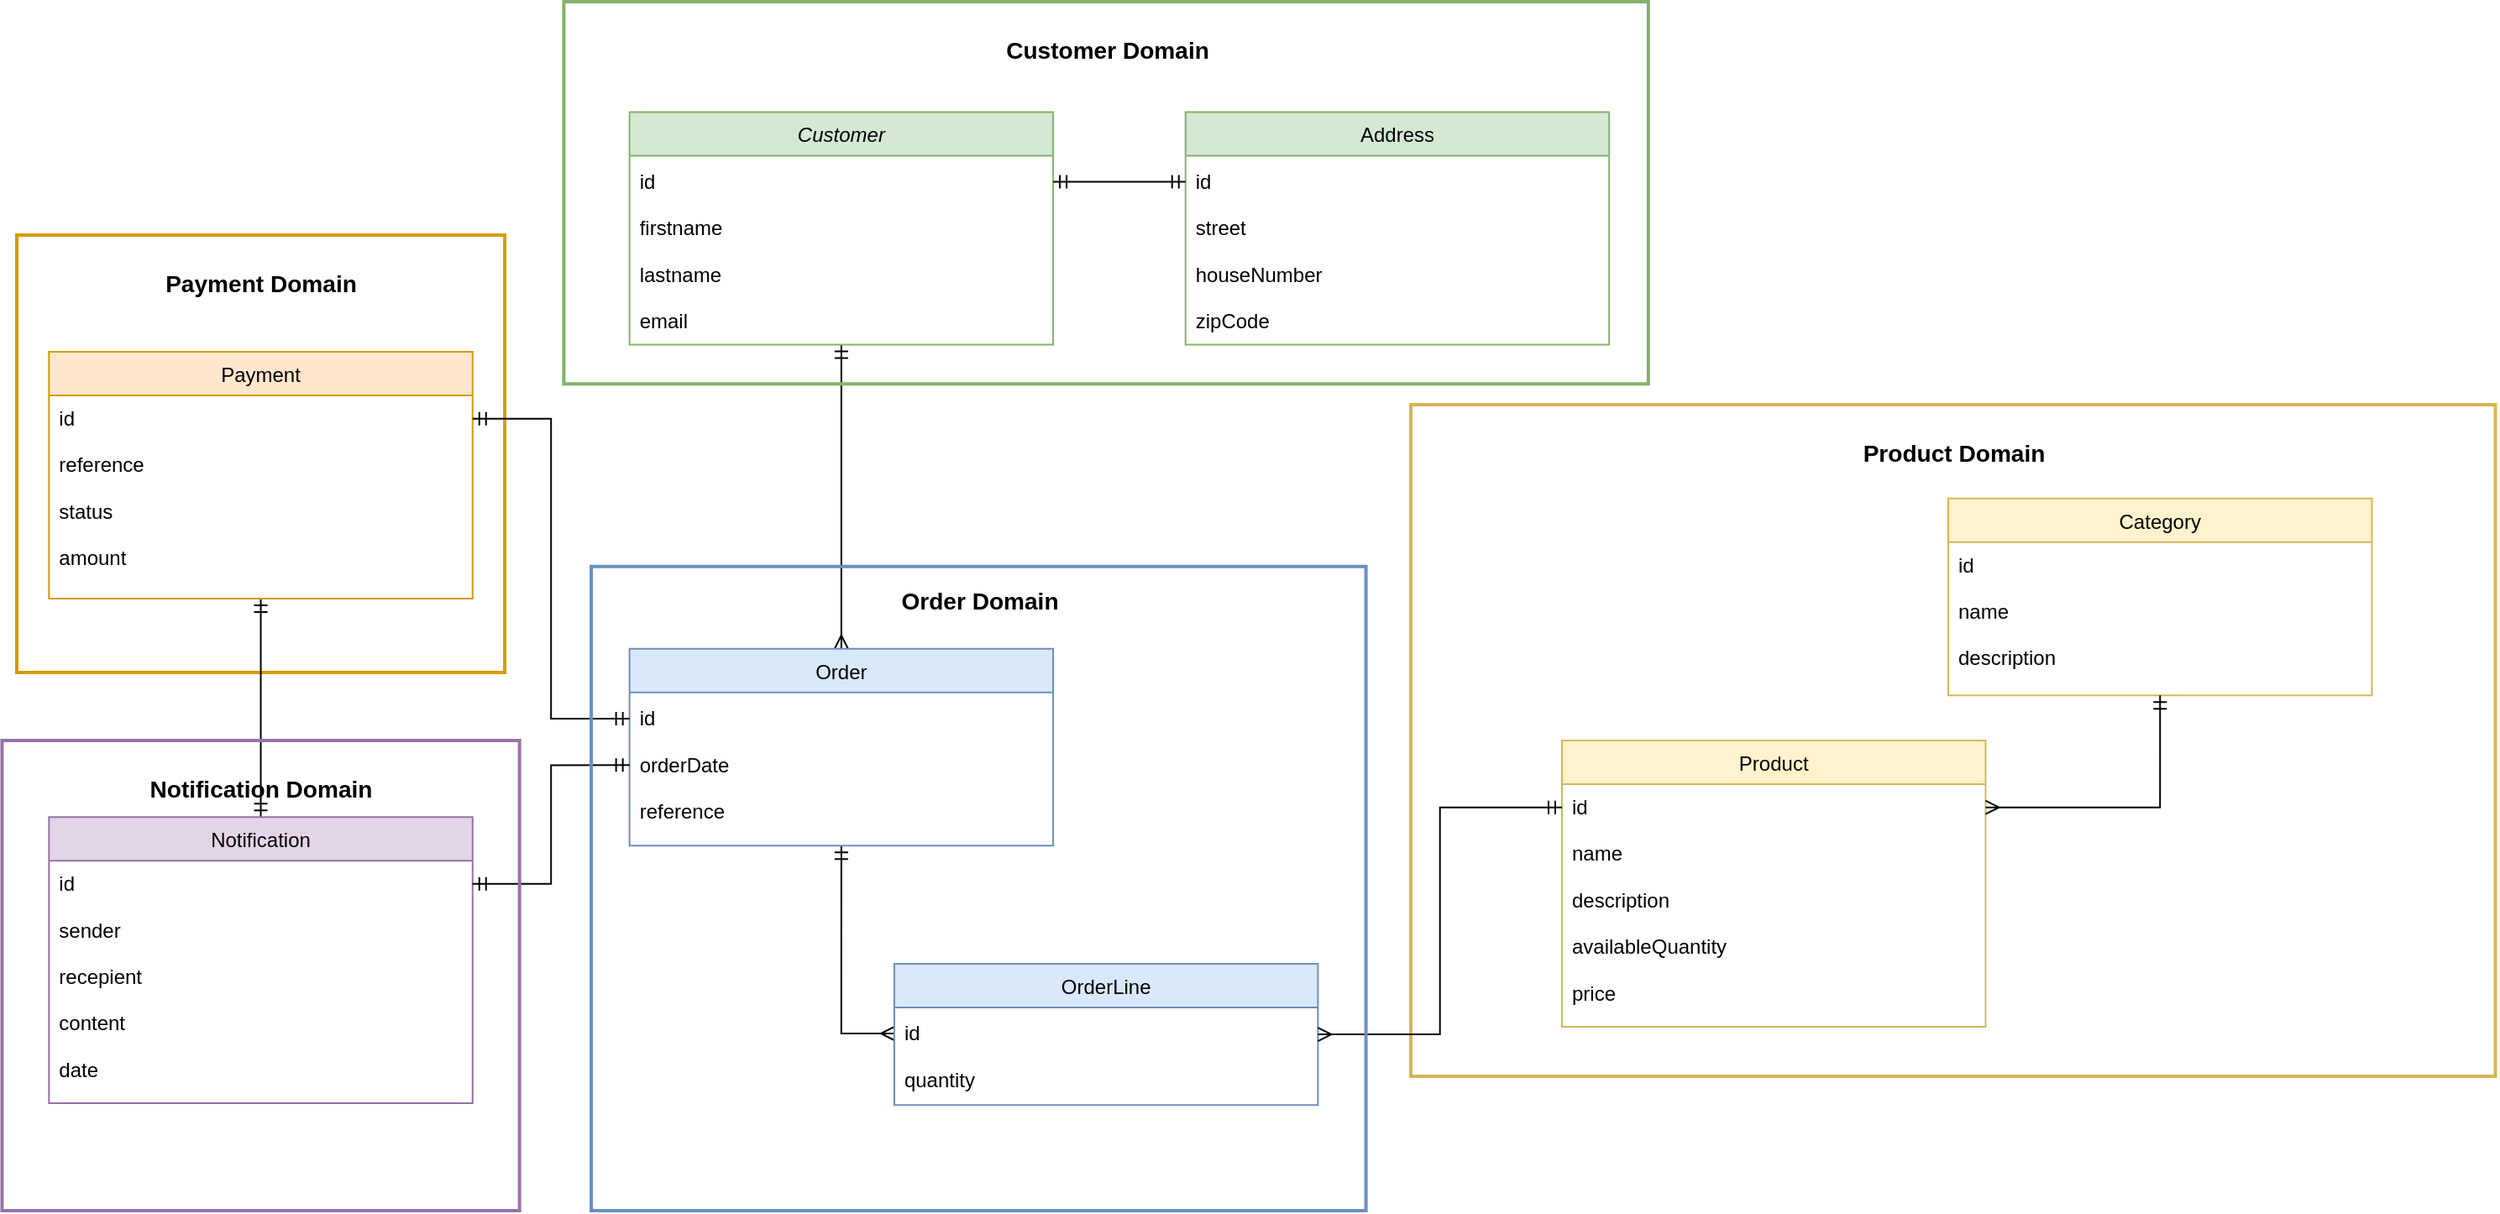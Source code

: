 <mxfile version="22.1.22" type="embed">
  <diagram id="C5RBs43oDa-KdzZeNtuy" name="Page-1">
    <mxGraphModel dx="1294" dy="727" grid="1" gridSize="10" guides="1" tooltips="1" connect="1" arrows="1" fold="1" page="1" pageScale="1" pageWidth="827" pageHeight="1169" math="0" shadow="0">
      <root>
        <mxCell id="WIyWlLk6GJQsqaUBKTNV-0" />
        <mxCell id="WIyWlLk6GJQsqaUBKTNV-1" parent="WIyWlLk6GJQsqaUBKTNV-0" />
        <mxCell id="x1fomB8havIPwNEg-U9i-56" value="&lt;h3&gt;Product Domain&lt;/h3&gt;" style="verticalLabelPosition=middle;verticalAlign=top;html=1;shape=mxgraph.basic.rect;fillColor2=none;strokeWidth=2;size=20;indent=5;fillColor=none;strokeColor=#d6b656;labelPosition=center;align=center;" parent="WIyWlLk6GJQsqaUBKTNV-1" vertex="1">
          <mxGeometry x="980" y="270" width="645.75" height="400" as="geometry" />
        </mxCell>
        <mxCell id="x1fomB8havIPwNEg-U9i-46" value="&lt;h3&gt;Payment Domain&lt;/h3&gt;" style="verticalLabelPosition=middle;verticalAlign=top;html=1;shape=mxgraph.basic.rect;fillColor2=none;strokeWidth=2;size=20;indent=5;fillColor=none;strokeColor=#d79b00;labelPosition=center;align=center;" parent="WIyWlLk6GJQsqaUBKTNV-1" vertex="1">
          <mxGeometry x="150" y="168.969" width="290.542" height="260.537" as="geometry" />
        </mxCell>
        <mxCell id="x1fomB8havIPwNEg-U9i-37" style="edgeStyle=orthogonalEdgeStyle;rounded=0;orthogonalLoop=1;jettySize=auto;html=1;entryX=0.5;entryY=0;entryDx=0;entryDy=0;startArrow=ERmandOne;startFill=0;endArrow=ERmany;endFill=0;" parent="WIyWlLk6GJQsqaUBKTNV-1" source="zkfFHV4jXpPFQw0GAbJ--0" target="zkfFHV4jXpPFQw0GAbJ--13" edge="1">
          <mxGeometry relative="1" as="geometry" />
        </mxCell>
        <mxCell id="zkfFHV4jXpPFQw0GAbJ--0" value="Customer" style="swimlane;fontStyle=2;align=center;verticalAlign=top;childLayout=stackLayout;horizontal=1;startSize=26;horizontalStack=0;resizeParent=1;resizeLast=0;collapsible=1;marginBottom=0;rounded=0;shadow=0;strokeWidth=1;fillColor=#d5e8d4;strokeColor=#82b366;container=0;" parent="WIyWlLk6GJQsqaUBKTNV-1" vertex="1">
          <mxGeometry x="514.823" y="95.713" width="252.229" height="138.529" as="geometry">
            <mxRectangle x="230" y="140" width="160" height="26" as="alternateBounds" />
          </mxGeometry>
        </mxCell>
        <mxCell id="x1fomB8havIPwNEg-U9i-34" style="rounded=0;orthogonalLoop=1;jettySize=auto;html=1;exitX=0.5;exitY=1;exitDx=0;exitDy=0;entryX=0.5;entryY=0;entryDx=0;entryDy=0;strokeColor=default;startArrow=ERmandOne;startFill=0;endArrow=ERmandOne;endFill=0;" parent="WIyWlLk6GJQsqaUBKTNV-1" source="zkfFHV4jXpPFQw0GAbJ--6" target="x1fomB8havIPwNEg-U9i-9" edge="1">
          <mxGeometry relative="1" as="geometry" />
        </mxCell>
        <mxCell id="zkfFHV4jXpPFQw0GAbJ--6" value="Payment" style="swimlane;fontStyle=0;align=center;verticalAlign=top;childLayout=stackLayout;horizontal=1;startSize=26;horizontalStack=0;resizeParent=1;resizeLast=0;collapsible=1;marginBottom=0;rounded=0;shadow=0;strokeWidth=1;fillColor=#ffe6cc;strokeColor=#d79b00;container=0;" parent="WIyWlLk6GJQsqaUBKTNV-1" vertex="1">
          <mxGeometry x="169.157" y="238.5" width="252.229" height="147.054" as="geometry">
            <mxRectangle x="130" y="380" width="160" height="26" as="alternateBounds" />
          </mxGeometry>
        </mxCell>
        <mxCell id="zkfFHV4jXpPFQw0GAbJ--7" value="id" style="text;align=left;verticalAlign=top;spacingLeft=4;spacingRight=4;overflow=hidden;rotatable=0;points=[[0,0.5],[1,0.5]];portConstraint=eastwest;container=0;" parent="zkfFHV4jXpPFQw0GAbJ--6" vertex="1">
          <mxGeometry y="26" width="252.229" height="27.706" as="geometry" />
        </mxCell>
        <mxCell id="zkfFHV4jXpPFQw0GAbJ--8" value="reference" style="text;align=left;verticalAlign=top;spacingLeft=4;spacingRight=4;overflow=hidden;rotatable=0;points=[[0,0.5],[1,0.5]];portConstraint=eastwest;rounded=0;shadow=0;html=0;container=0;" parent="zkfFHV4jXpPFQw0GAbJ--6" vertex="1">
          <mxGeometry y="53.706" width="252.229" height="27.706" as="geometry" />
        </mxCell>
        <mxCell id="zkfFHV4jXpPFQw0GAbJ--11" value="status" style="text;align=left;verticalAlign=top;spacingLeft=4;spacingRight=4;overflow=hidden;rotatable=0;points=[[0,0.5],[1,0.5]];portConstraint=eastwest;container=0;" parent="zkfFHV4jXpPFQw0GAbJ--6" vertex="1">
          <mxGeometry y="81.412" width="252.229" height="27.706" as="geometry" />
        </mxCell>
        <mxCell id="x1fomB8havIPwNEg-U9i-7" value="amount" style="text;align=left;verticalAlign=top;spacingLeft=4;spacingRight=4;overflow=hidden;rotatable=0;points=[[0,0.5],[1,0.5]];portConstraint=eastwest;container=0;" parent="zkfFHV4jXpPFQw0GAbJ--6" vertex="1">
          <mxGeometry y="109.118" width="252.229" height="27.706" as="geometry" />
        </mxCell>
        <mxCell id="x1fomB8havIPwNEg-U9i-43" style="edgeStyle=orthogonalEdgeStyle;rounded=0;orthogonalLoop=1;jettySize=auto;html=1;exitX=0.5;exitY=1;exitDx=0;exitDy=0;entryX=0;entryY=0.5;entryDx=0;entryDy=0;startArrow=ERmandOne;startFill=0;endArrow=ERmany;endFill=0;" parent="WIyWlLk6GJQsqaUBKTNV-1" source="zkfFHV4jXpPFQw0GAbJ--13" target="x1fomB8havIPwNEg-U9i-16" edge="1">
          <mxGeometry relative="1" as="geometry" />
        </mxCell>
        <mxCell id="zkfFHV4jXpPFQw0GAbJ--13" value="Order" style="swimlane;fontStyle=0;align=center;verticalAlign=top;childLayout=stackLayout;horizontal=1;startSize=26;horizontalStack=0;resizeParent=1;resizeLast=0;collapsible=1;marginBottom=0;rounded=0;shadow=0;strokeWidth=1;fillColor=#dae8fc;strokeColor=#6c8ebf;container=0;" parent="WIyWlLk6GJQsqaUBKTNV-1" vertex="1">
          <mxGeometry x="514.823" y="415.396" width="252.229" height="117.217" as="geometry">
            <mxRectangle x="340" y="380" width="170" height="26" as="alternateBounds" />
          </mxGeometry>
        </mxCell>
        <mxCell id="zkfFHV4jXpPFQw0GAbJ--17" value="Address" style="swimlane;fontStyle=0;align=center;verticalAlign=top;childLayout=stackLayout;horizontal=1;startSize=26;horizontalStack=0;resizeParent=1;resizeLast=0;collapsible=1;marginBottom=0;rounded=0;shadow=0;strokeWidth=1;fillColor=#d5e8d4;strokeColor=#82b366;container=0;" parent="WIyWlLk6GJQsqaUBKTNV-1" vertex="1">
          <mxGeometry x="845.873" y="95.713" width="252.229" height="138.529" as="geometry">
            <mxRectangle x="550" y="140" width="160" height="26" as="alternateBounds" />
          </mxGeometry>
        </mxCell>
        <mxCell id="x1fomB8havIPwNEg-U9i-2" value="" style="edgeStyle=entityRelationEdgeStyle;fontSize=12;html=1;endArrow=ERmandOne;endFill=0;startArrow=ERmandOne;rounded=0;exitX=1;exitY=0.5;exitDx=0;exitDy=0;entryX=0;entryY=0.5;entryDx=0;entryDy=0;startFill=0;" parent="WIyWlLk6GJQsqaUBKTNV-1" source="zkfFHV4jXpPFQw0GAbJ--1" target="zkfFHV4jXpPFQw0GAbJ--18" edge="1">
          <mxGeometry width="100" height="100" relative="1" as="geometry">
            <mxPoint x="779.663" y="338.672" as="sourcePoint" />
            <mxPoint x="877.402" y="244.898" as="targetPoint" />
          </mxGeometry>
        </mxCell>
        <mxCell id="x1fomB8havIPwNEg-U9i-9" value="Notification" style="swimlane;fontStyle=0;align=center;verticalAlign=top;childLayout=stackLayout;horizontal=1;startSize=26;horizontalStack=0;resizeParent=1;resizeLast=0;collapsible=1;marginBottom=0;rounded=0;shadow=0;strokeWidth=1;fillColor=#e1d5e7;strokeColor=#9673a6;container=0;" parent="WIyWlLk6GJQsqaUBKTNV-1" vertex="1">
          <mxGeometry x="169.157" y="515.564" width="252.229" height="170.498" as="geometry">
            <mxRectangle x="130" y="380" width="160" height="26" as="alternateBounds" />
          </mxGeometry>
        </mxCell>
        <mxCell id="x1fomB8havIPwNEg-U9i-10" value="id" style="text;align=left;verticalAlign=top;spacingLeft=4;spacingRight=4;overflow=hidden;rotatable=0;points=[[0,0.5],[1,0.5]];portConstraint=eastwest;container=0;" parent="x1fomB8havIPwNEg-U9i-9" vertex="1">
          <mxGeometry y="26" width="252.229" height="27.706" as="geometry" />
        </mxCell>
        <mxCell id="x1fomB8havIPwNEg-U9i-11" value="sender" style="text;align=left;verticalAlign=top;spacingLeft=4;spacingRight=4;overflow=hidden;rotatable=0;points=[[0,0.5],[1,0.5]];portConstraint=eastwest;rounded=0;shadow=0;html=0;container=0;" parent="x1fomB8havIPwNEg-U9i-9" vertex="1">
          <mxGeometry y="53.706" width="252.229" height="27.706" as="geometry" />
        </mxCell>
        <mxCell id="x1fomB8havIPwNEg-U9i-12" value="recepient" style="text;align=left;verticalAlign=top;spacingLeft=4;spacingRight=4;overflow=hidden;rotatable=0;points=[[0,0.5],[1,0.5]];portConstraint=eastwest;container=0;" parent="x1fomB8havIPwNEg-U9i-9" vertex="1">
          <mxGeometry y="81.412" width="252.229" height="27.706" as="geometry" />
        </mxCell>
        <mxCell id="x1fomB8havIPwNEg-U9i-13" value="content" style="text;align=left;verticalAlign=top;spacingLeft=4;spacingRight=4;overflow=hidden;rotatable=0;points=[[0,0.5],[1,0.5]];portConstraint=eastwest;container=0;" parent="x1fomB8havIPwNEg-U9i-9" vertex="1">
          <mxGeometry y="109.118" width="252.229" height="27.706" as="geometry" />
        </mxCell>
        <mxCell id="x1fomB8havIPwNEg-U9i-14" value="date" style="text;align=left;verticalAlign=top;spacingLeft=4;spacingRight=4;overflow=hidden;rotatable=0;points=[[0,0.5],[1,0.5]];portConstraint=eastwest;container=0;" parent="x1fomB8havIPwNEg-U9i-9" vertex="1">
          <mxGeometry y="136.823" width="252.229" height="27.706" as="geometry" />
        </mxCell>
        <mxCell id="x1fomB8havIPwNEg-U9i-15" value="OrderLine" style="swimlane;fontStyle=0;align=center;verticalAlign=top;childLayout=stackLayout;horizontal=1;startSize=26;horizontalStack=0;resizeParent=1;resizeLast=0;collapsible=1;marginBottom=0;rounded=0;shadow=0;strokeWidth=1;fillColor=#dae8fc;strokeColor=#6c8ebf;container=0;" parent="WIyWlLk6GJQsqaUBKTNV-1" vertex="1">
          <mxGeometry x="672.466" y="602.943" width="252.229" height="84.183" as="geometry">
            <mxRectangle x="340" y="380" width="170" height="26" as="alternateBounds" />
          </mxGeometry>
        </mxCell>
        <mxCell id="x1fomB8havIPwNEg-U9i-19" value="Product" style="swimlane;fontStyle=0;align=center;verticalAlign=top;childLayout=stackLayout;horizontal=1;startSize=26;horizontalStack=0;resizeParent=1;resizeLast=0;collapsible=1;marginBottom=0;rounded=0;shadow=0;strokeWidth=1;fillColor=#fff2cc;strokeColor=#d6b656;container=0;" parent="WIyWlLk6GJQsqaUBKTNV-1" vertex="1">
          <mxGeometry x="1069.996" y="469.999" width="252.229" height="170.498" as="geometry">
            <mxRectangle x="550" y="140" width="160" height="26" as="alternateBounds" />
          </mxGeometry>
        </mxCell>
        <mxCell id="x1fomB8havIPwNEg-U9i-20" value="id" style="text;align=left;verticalAlign=top;spacingLeft=4;spacingRight=4;overflow=hidden;rotatable=0;points=[[0,0.5],[1,0.5]];portConstraint=eastwest;container=0;" parent="x1fomB8havIPwNEg-U9i-19" vertex="1">
          <mxGeometry y="26" width="252.229" height="27.706" as="geometry" />
        </mxCell>
        <mxCell id="x1fomB8havIPwNEg-U9i-21" value="name" style="text;align=left;verticalAlign=top;spacingLeft=4;spacingRight=4;overflow=hidden;rotatable=0;points=[[0,0.5],[1,0.5]];portConstraint=eastwest;rounded=0;shadow=0;html=0;container=0;" parent="x1fomB8havIPwNEg-U9i-19" vertex="1">
          <mxGeometry y="53.706" width="252.229" height="27.706" as="geometry" />
        </mxCell>
        <mxCell id="x1fomB8havIPwNEg-U9i-22" value="description" style="text;align=left;verticalAlign=top;spacingLeft=4;spacingRight=4;overflow=hidden;rotatable=0;points=[[0,0.5],[1,0.5]];portConstraint=eastwest;rounded=0;shadow=0;html=0;container=0;" parent="x1fomB8havIPwNEg-U9i-19" vertex="1">
          <mxGeometry y="81.412" width="252.229" height="27.706" as="geometry" />
        </mxCell>
        <mxCell id="x1fomB8havIPwNEg-U9i-23" value="availableQuantity" style="text;align=left;verticalAlign=top;spacingLeft=4;spacingRight=4;overflow=hidden;rotatable=0;points=[[0,0.5],[1,0.5]];portConstraint=eastwest;rounded=0;shadow=0;html=0;container=0;" parent="x1fomB8havIPwNEg-U9i-19" vertex="1">
          <mxGeometry y="109.118" width="252.229" height="27.706" as="geometry" />
        </mxCell>
        <mxCell id="x1fomB8havIPwNEg-U9i-24" value="price" style="text;align=left;verticalAlign=top;spacingLeft=4;spacingRight=4;overflow=hidden;rotatable=0;points=[[0,0.5],[1,0.5]];portConstraint=eastwest;rounded=0;shadow=0;html=0;container=0;" parent="x1fomB8havIPwNEg-U9i-19" vertex="1">
          <mxGeometry y="136.823" width="252.229" height="27.706" as="geometry" />
        </mxCell>
        <mxCell id="x1fomB8havIPwNEg-U9i-25" value="Category" style="swimlane;fontStyle=0;align=center;verticalAlign=top;childLayout=stackLayout;horizontal=1;startSize=26;horizontalStack=0;resizeParent=1;resizeLast=0;collapsible=1;marginBottom=0;rounded=0;shadow=0;strokeWidth=1;fillColor=#fff2cc;strokeColor=#d6b656;container=0;" parent="WIyWlLk6GJQsqaUBKTNV-1" vertex="1">
          <mxGeometry x="1300.001" y="325.816" width="252.229" height="117.288" as="geometry">
            <mxRectangle x="550" y="140" width="160" height="26" as="alternateBounds" />
          </mxGeometry>
        </mxCell>
        <mxCell id="x1fomB8havIPwNEg-U9i-26" value="id" style="text;align=left;verticalAlign=top;spacingLeft=4;spacingRight=4;overflow=hidden;rotatable=0;points=[[0,0.5],[1,0.5]];portConstraint=eastwest;container=0;" parent="x1fomB8havIPwNEg-U9i-25" vertex="1">
          <mxGeometry y="26" width="252.229" height="27.706" as="geometry" />
        </mxCell>
        <mxCell id="x1fomB8havIPwNEg-U9i-27" value="name" style="text;align=left;verticalAlign=top;spacingLeft=4;spacingRight=4;overflow=hidden;rotatable=0;points=[[0,0.5],[1,0.5]];portConstraint=eastwest;rounded=0;shadow=0;html=0;container=0;" parent="x1fomB8havIPwNEg-U9i-25" vertex="1">
          <mxGeometry y="53.706" width="252.229" height="27.706" as="geometry" />
        </mxCell>
        <mxCell id="x1fomB8havIPwNEg-U9i-40" value="description" style="text;align=left;verticalAlign=top;spacingLeft=4;spacingRight=4;overflow=hidden;rotatable=0;points=[[0,0.5],[1,0.5]];portConstraint=eastwest;rounded=0;shadow=0;html=0;container=0;" parent="x1fomB8havIPwNEg-U9i-25" vertex="1">
          <mxGeometry y="81.412" width="252.229" height="27.706" as="geometry" />
        </mxCell>
        <mxCell id="x1fomB8havIPwNEg-U9i-35" style="edgeStyle=orthogonalEdgeStyle;rounded=0;orthogonalLoop=1;jettySize=auto;html=1;exitX=1;exitY=0.5;exitDx=0;exitDy=0;entryX=0;entryY=0.5;entryDx=0;entryDy=0;startArrow=ERmandOne;startFill=0;endArrow=ERmandOne;endFill=0;" parent="WIyWlLk6GJQsqaUBKTNV-1" source="zkfFHV4jXpPFQw0GAbJ--7" target="zkfFHV4jXpPFQw0GAbJ--14" edge="1">
          <mxGeometry relative="1" as="geometry" />
        </mxCell>
        <mxCell id="x1fomB8havIPwNEg-U9i-36" style="edgeStyle=orthogonalEdgeStyle;rounded=0;orthogonalLoop=1;jettySize=auto;html=1;exitX=1;exitY=0.5;exitDx=0;exitDy=0;entryX=0;entryY=0.5;entryDx=0;entryDy=0;startArrow=ERmandOne;startFill=0;endArrow=ERmandOne;endFill=0;" parent="WIyWlLk6GJQsqaUBKTNV-1" source="x1fomB8havIPwNEg-U9i-10" target="x1fomB8havIPwNEg-U9i-4" edge="1">
          <mxGeometry relative="1" as="geometry" />
        </mxCell>
        <mxCell id="x1fomB8havIPwNEg-U9i-41" style="edgeStyle=orthogonalEdgeStyle;rounded=0;orthogonalLoop=1;jettySize=auto;html=1;exitX=1;exitY=0.5;exitDx=0;exitDy=0;entryX=0.5;entryY=1;entryDx=0;entryDy=0;startArrow=ERmany;startFill=0;endArrow=ERmandOne;endFill=0;" parent="WIyWlLk6GJQsqaUBKTNV-1" source="x1fomB8havIPwNEg-U9i-20" target="x1fomB8havIPwNEg-U9i-25" edge="1">
          <mxGeometry relative="1" as="geometry" />
        </mxCell>
        <mxCell id="x1fomB8havIPwNEg-U9i-44" style="edgeStyle=orthogonalEdgeStyle;rounded=0;orthogonalLoop=1;jettySize=auto;html=1;exitX=0;exitY=0.5;exitDx=0;exitDy=0;entryX=1;entryY=0.5;entryDx=0;entryDy=0;startArrow=ERmandOne;startFill=0;endArrow=ERmany;endFill=0;" parent="WIyWlLk6GJQsqaUBKTNV-1" source="x1fomB8havIPwNEg-U9i-20" target="x1fomB8havIPwNEg-U9i-15" edge="1">
          <mxGeometry relative="1" as="geometry" />
        </mxCell>
        <mxCell id="zkfFHV4jXpPFQw0GAbJ--1" value="id    " style="text;align=left;verticalAlign=top;spacingLeft=4;spacingRight=4;overflow=hidden;rotatable=0;points=[[0,0.5],[1,0.5]];portConstraint=eastwest;container=0;" parent="WIyWlLk6GJQsqaUBKTNV-1" vertex="1">
          <mxGeometry x="514.823" y="123.418" width="252.229" height="27.706" as="geometry" />
        </mxCell>
        <mxCell id="zkfFHV4jXpPFQw0GAbJ--2" value="firstname" style="text;align=left;verticalAlign=top;spacingLeft=4;spacingRight=4;overflow=hidden;rotatable=0;points=[[0,0.5],[1,0.5]];portConstraint=eastwest;rounded=0;shadow=0;html=0;container=0;" parent="WIyWlLk6GJQsqaUBKTNV-1" vertex="1">
          <mxGeometry x="514.823" y="151.124" width="252.229" height="27.706" as="geometry" />
        </mxCell>
        <mxCell id="zkfFHV4jXpPFQw0GAbJ--3" value="lastname" style="text;align=left;verticalAlign=top;spacingLeft=4;spacingRight=4;overflow=hidden;rotatable=0;points=[[0,0.5],[1,0.5]];portConstraint=eastwest;rounded=0;shadow=0;html=0;container=0;" parent="WIyWlLk6GJQsqaUBKTNV-1" vertex="1">
          <mxGeometry x="514.823" y="178.83" width="252.229" height="27.706" as="geometry" />
        </mxCell>
        <mxCell id="x1fomB8havIPwNEg-U9i-0" value="email" style="text;align=left;verticalAlign=top;spacingLeft=4;spacingRight=4;overflow=hidden;rotatable=0;points=[[0,0.5],[1,0.5]];portConstraint=eastwest;container=0;" parent="WIyWlLk6GJQsqaUBKTNV-1" vertex="1">
          <mxGeometry x="514.823" y="206.536" width="252.229" height="27.706" as="geometry" />
        </mxCell>
        <mxCell id="zkfFHV4jXpPFQw0GAbJ--14" value="id" style="text;align=left;verticalAlign=top;spacingLeft=4;spacingRight=4;overflow=hidden;rotatable=0;points=[[0,0.5],[1,0.5]];portConstraint=eastwest;container=0;" parent="WIyWlLk6GJQsqaUBKTNV-1" vertex="1">
          <mxGeometry x="514.823" y="443.101" width="252.229" height="27.706" as="geometry" />
        </mxCell>
        <mxCell id="x1fomB8havIPwNEg-U9i-4" value="orderDate" style="text;align=left;verticalAlign=top;spacingLeft=4;spacingRight=4;overflow=hidden;rotatable=0;points=[[0,0.5],[1,0.5]];portConstraint=eastwest;container=0;" parent="WIyWlLk6GJQsqaUBKTNV-1" vertex="1">
          <mxGeometry x="514.823" y="470.807" width="252.229" height="27.706" as="geometry" />
        </mxCell>
        <mxCell id="x1fomB8havIPwNEg-U9i-5" value="reference" style="text;align=left;verticalAlign=top;spacingLeft=4;spacingRight=4;overflow=hidden;rotatable=0;points=[[0,0.5],[1,0.5]];portConstraint=eastwest;container=0;" parent="WIyWlLk6GJQsqaUBKTNV-1" vertex="1">
          <mxGeometry x="514.823" y="498.513" width="252.229" height="27.706" as="geometry" />
        </mxCell>
        <mxCell id="zkfFHV4jXpPFQw0GAbJ--18" value="id" style="text;align=left;verticalAlign=top;spacingLeft=4;spacingRight=4;overflow=hidden;rotatable=0;points=[[0,0.5],[1,0.5]];portConstraint=eastwest;container=0;" parent="WIyWlLk6GJQsqaUBKTNV-1" vertex="1">
          <mxGeometry x="845.873" y="123.418" width="252.229" height="27.706" as="geometry" />
        </mxCell>
        <mxCell id="zkfFHV4jXpPFQw0GAbJ--19" value="street" style="text;align=left;verticalAlign=top;spacingLeft=4;spacingRight=4;overflow=hidden;rotatable=0;points=[[0,0.5],[1,0.5]];portConstraint=eastwest;rounded=0;shadow=0;html=0;container=0;" parent="WIyWlLk6GJQsqaUBKTNV-1" vertex="1">
          <mxGeometry x="845.873" y="151.124" width="252.229" height="27.706" as="geometry" />
        </mxCell>
        <mxCell id="zkfFHV4jXpPFQw0GAbJ--20" value="houseNumber" style="text;align=left;verticalAlign=top;spacingLeft=4;spacingRight=4;overflow=hidden;rotatable=0;points=[[0,0.5],[1,0.5]];portConstraint=eastwest;rounded=0;shadow=0;html=0;container=0;" parent="WIyWlLk6GJQsqaUBKTNV-1" vertex="1">
          <mxGeometry x="845.873" y="178.83" width="252.229" height="27.706" as="geometry" />
        </mxCell>
        <mxCell id="zkfFHV4jXpPFQw0GAbJ--21" value="zipCode" style="text;align=left;verticalAlign=top;spacingLeft=4;spacingRight=4;overflow=hidden;rotatable=0;points=[[0,0.5],[1,0.5]];portConstraint=eastwest;rounded=0;shadow=0;html=0;container=0;" parent="WIyWlLk6GJQsqaUBKTNV-1" vertex="1">
          <mxGeometry x="845.873" y="206.536" width="252.229" height="27.706" as="geometry" />
        </mxCell>
        <mxCell id="x1fomB8havIPwNEg-U9i-52" value="&lt;h3&gt;Notification Domain&lt;/h3&gt;" style="verticalLabelPosition=middle;verticalAlign=top;html=1;shape=mxgraph.basic.rect;fillColor2=none;strokeWidth=2;size=20;indent=5;fillColor=none;strokeColor=#9673a6;labelPosition=center;align=center;" parent="WIyWlLk6GJQsqaUBKTNV-1" vertex="1">
          <mxGeometry x="141.21" y="470" width="308.12" height="280" as="geometry" />
        </mxCell>
        <mxCell id="x1fomB8havIPwNEg-U9i-16" value="id" style="text;align=left;verticalAlign=top;spacingLeft=4;spacingRight=4;overflow=hidden;rotatable=0;points=[[0,0.5],[1,0.5]];portConstraint=eastwest;container=0;" parent="WIyWlLk6GJQsqaUBKTNV-1" vertex="1">
          <mxGeometry x="672.466" y="630.649" width="252.229" height="27.706" as="geometry" />
        </mxCell>
        <mxCell id="x1fomB8havIPwNEg-U9i-17" value="quantity" style="text;align=left;verticalAlign=top;spacingLeft=4;spacingRight=4;overflow=hidden;rotatable=0;points=[[0,0.5],[1,0.5]];portConstraint=eastwest;container=0;" parent="WIyWlLk6GJQsqaUBKTNV-1" vertex="1">
          <mxGeometry x="672.466" y="658.355" width="252.229" height="27.706" as="geometry" />
        </mxCell>
        <mxCell id="x1fomB8havIPwNEg-U9i-53" value="&lt;h3 style=&quot;line-height: 0%; margin-top: 14.04px; margin-right: 0px;&quot;&gt;Order Domain&lt;/h3&gt;" style="verticalLabelPosition=middle;verticalAlign=top;html=1;shape=mxgraph.basic.rect;fillColor2=none;strokeWidth=2;size=20;indent=5;fillColor=none;strokeColor=#6c8ebf;labelPosition=center;align=center;" parent="WIyWlLk6GJQsqaUBKTNV-1" vertex="1">
          <mxGeometry x="492.033" y="366.383" width="461.251" height="383.617" as="geometry" />
        </mxCell>
        <mxCell id="x1fomB8havIPwNEg-U9i-54" value="&lt;h3&gt;Customer Domain&lt;/h3&gt;" style="verticalLabelPosition=middle;verticalAlign=top;html=1;shape=mxgraph.basic.rect;fillColor2=none;strokeWidth=2;size=20;indent=5;fillColor=none;strokeColor=#82b366;labelPosition=center;align=center;" parent="WIyWlLk6GJQsqaUBKTNV-1" vertex="1">
          <mxGeometry x="475.705" y="30" width="645.752" height="227.681" as="geometry" />
        </mxCell>
      </root>
    </mxGraphModel>
  </diagram>
</mxfile>
